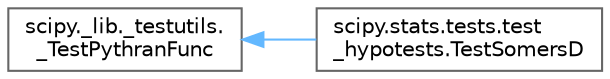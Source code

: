digraph "Graphical Class Hierarchy"
{
 // LATEX_PDF_SIZE
  bgcolor="transparent";
  edge [fontname=Helvetica,fontsize=10,labelfontname=Helvetica,labelfontsize=10];
  node [fontname=Helvetica,fontsize=10,shape=box,height=0.2,width=0.4];
  rankdir="LR";
  Node0 [id="Node000000",label="scipy._lib._testutils.\l_TestPythranFunc",height=0.2,width=0.4,color="grey40", fillcolor="white", style="filled",URL="$dc/d5d/classscipy_1_1__lib_1_1__testutils_1_1__TestPythranFunc.html",tooltip=" "];
  Node0 -> Node1 [id="edge5023_Node000000_Node000001",dir="back",color="steelblue1",style="solid",tooltip=" "];
  Node1 [id="Node000001",label="scipy.stats.tests.test\l_hypotests.TestSomersD",height=0.2,width=0.4,color="grey40", fillcolor="white", style="filled",URL="$d8/d3c/classscipy_1_1stats_1_1tests_1_1test__hypotests_1_1TestSomersD.html",tooltip=" "];
}

